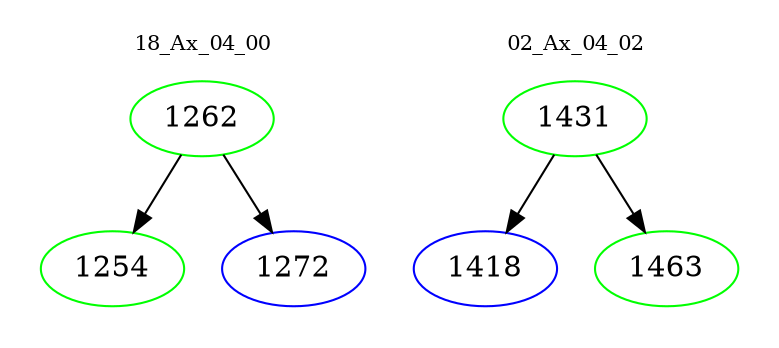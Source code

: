 digraph{
subgraph cluster_0 {
color = white
label = "18_Ax_04_00";
fontsize=10;
T0_1262 [label="1262", color="green"]
T0_1262 -> T0_1254 [color="black"]
T0_1254 [label="1254", color="green"]
T0_1262 -> T0_1272 [color="black"]
T0_1272 [label="1272", color="blue"]
}
subgraph cluster_1 {
color = white
label = "02_Ax_04_02";
fontsize=10;
T1_1431 [label="1431", color="green"]
T1_1431 -> T1_1418 [color="black"]
T1_1418 [label="1418", color="blue"]
T1_1431 -> T1_1463 [color="black"]
T1_1463 [label="1463", color="green"]
}
}
